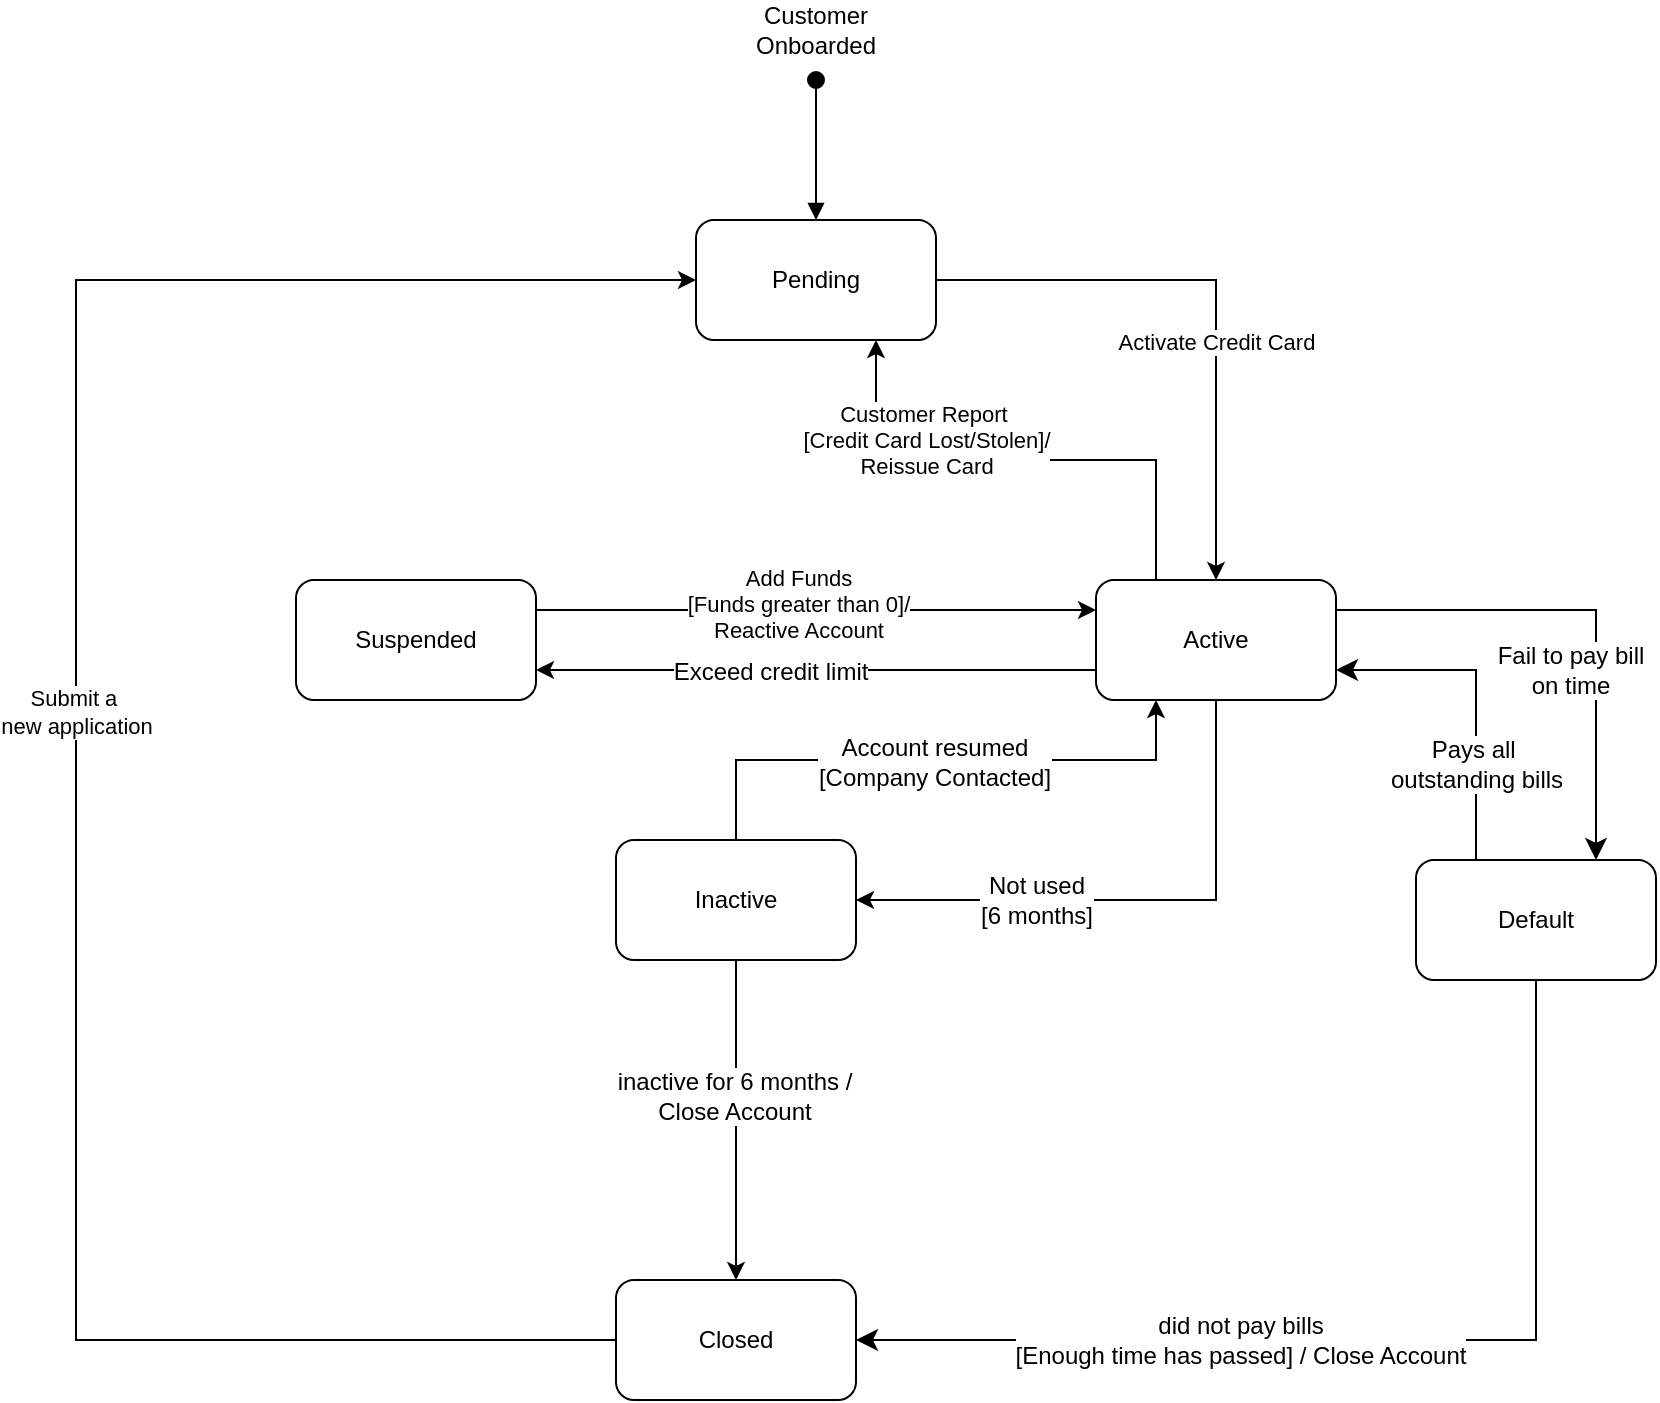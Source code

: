 <mxfile version="26.2.12" pages="3">
  <diagram name="Page-1" id="MYYgwm7f58dtCuq5sN9F">
    <mxGraphModel grid="1" page="1" gridSize="10" guides="1" tooltips="1" connect="1" arrows="1" fold="1" pageScale="1" pageWidth="850" pageHeight="1100" math="0" shadow="0">
      <root>
        <mxCell id="0" />
        <mxCell id="1" parent="0" />
        <mxCell id="dNjnYRaxEwGAJ2_RK0wT-1" style="edgeStyle=orthogonalEdgeStyle;rounded=0;orthogonalLoop=1;jettySize=auto;html=1;entryX=0.5;entryY=0;entryDx=0;entryDy=0;" parent="1" source="BRJ8mgDmQ5J0IUnP7EwS-1" target="BRJ8mgDmQ5J0IUnP7EwS-4" edge="1">
          <mxGeometry relative="1" as="geometry" />
        </mxCell>
        <mxCell id="dNjnYRaxEwGAJ2_RK0wT-3" value="Activate Credit Card" style="edgeLabel;html=1;align=center;verticalAlign=middle;resizable=0;points=[];" parent="dNjnYRaxEwGAJ2_RK0wT-1" vertex="1" connectable="0">
          <mxGeometry x="0.306" y="2" relative="1" as="geometry">
            <mxPoint x="-2" y="-19" as="offset" />
          </mxGeometry>
        </mxCell>
        <mxCell id="BRJ8mgDmQ5J0IUnP7EwS-1" value="Pending" style="rounded=1;whiteSpace=wrap;html=1;" parent="1" vertex="1">
          <mxGeometry x="370" y="170" width="120" height="60" as="geometry" />
        </mxCell>
        <mxCell id="DMJnooLKA-B-t2b-hGLY-2" style="edgeStyle=orthogonalEdgeStyle;rounded=0;orthogonalLoop=1;jettySize=auto;html=1;entryX=0;entryY=0.25;entryDx=0;entryDy=0;exitX=1;exitY=0.25;exitDx=0;exitDy=0;" parent="1" source="BRJ8mgDmQ5J0IUnP7EwS-2" target="BRJ8mgDmQ5J0IUnP7EwS-4" edge="1">
          <mxGeometry relative="1" as="geometry" />
        </mxCell>
        <mxCell id="DMJnooLKA-B-t2b-hGLY-5" value="Add Funds&lt;br&gt;[Funds greater than 0]/&lt;br&gt;Reactive Account" style="edgeLabel;html=1;align=center;verticalAlign=middle;resizable=0;points=[];" parent="DMJnooLKA-B-t2b-hGLY-2" connectable="0" vertex="1">
          <mxGeometry x="-0.069" y="3" relative="1" as="geometry">
            <mxPoint as="offset" />
          </mxGeometry>
        </mxCell>
        <mxCell id="BRJ8mgDmQ5J0IUnP7EwS-2" value="Suspended" style="rounded=1;whiteSpace=wrap;html=1;" parent="1" vertex="1">
          <mxGeometry x="170" y="350" width="120" height="60" as="geometry" />
        </mxCell>
        <mxCell id="SPwn0KmOIP1oOX2EKSPI-2" style="edgeStyle=orthogonalEdgeStyle;rounded=0;orthogonalLoop=1;jettySize=auto;html=1;fontSize=12;startSize=8;endSize=8;exitX=1;exitY=0.25;exitDx=0;exitDy=0;entryX=0.75;entryY=0;entryDx=0;entryDy=0;" parent="1" source="BRJ8mgDmQ5J0IUnP7EwS-4" target="93erz_28n9s-OVjPu_4n-2" edge="1">
          <mxGeometry relative="1" as="geometry" />
        </mxCell>
        <mxCell id="SPwn0KmOIP1oOX2EKSPI-3" value="Fail to pay bill&lt;div&gt;on time&lt;/div&gt;" style="edgeLabel;html=1;align=center;verticalAlign=middle;resizable=0;points=[];fontSize=12;" parent="SPwn0KmOIP1oOX2EKSPI-2" vertex="1" connectable="0">
          <mxGeometry x="-0.257" y="-1" relative="1" as="geometry">
            <mxPoint x="22" y="29" as="offset" />
          </mxGeometry>
        </mxCell>
        <mxCell id="l8mu7sLf6zM0whLVCfOa-1" style="edgeStyle=orthogonalEdgeStyle;rounded=0;orthogonalLoop=1;jettySize=auto;html=1;entryX=0.75;entryY=1;entryDx=0;entryDy=0;exitX=0.25;exitY=0;exitDx=0;exitDy=0;" parent="1" source="BRJ8mgDmQ5J0IUnP7EwS-4" target="BRJ8mgDmQ5J0IUnP7EwS-1" edge="1">
          <mxGeometry relative="1" as="geometry" />
        </mxCell>
        <mxCell id="l8mu7sLf6zM0whLVCfOa-2" value="Customer Report&amp;nbsp;&lt;div&gt;[Credit Card Lost/Stolen]/&lt;/div&gt;&lt;div&gt;Reissue Card&lt;/div&gt;" style="edgeLabel;html=1;align=center;verticalAlign=middle;resizable=0;points=[];" parent="l8mu7sLf6zM0whLVCfOa-1" vertex="1" connectable="0">
          <mxGeometry x="0.315" y="-1" relative="1" as="geometry">
            <mxPoint x="-4" y="-9" as="offset" />
          </mxGeometry>
        </mxCell>
        <mxCell id="DMJnooLKA-B-t2b-hGLY-1" style="edgeStyle=orthogonalEdgeStyle;rounded=0;orthogonalLoop=1;jettySize=auto;html=1;entryX=1;entryY=0.75;entryDx=0;entryDy=0;exitX=0;exitY=0.75;exitDx=0;exitDy=0;" parent="1" source="BRJ8mgDmQ5J0IUnP7EwS-4" target="BRJ8mgDmQ5J0IUnP7EwS-2" edge="1">
          <mxGeometry relative="1" as="geometry">
            <Array as="points">
              <mxPoint x="470" y="395" />
              <mxPoint x="470" y="395" />
            </Array>
          </mxGeometry>
        </mxCell>
        <mxCell id="tSMKrX1w6h2ngQcTmiG0-6" value="&lt;span style=&quot;background-color: light-dark(#ffffff, var(--ge-dark-color, #121212)); color: light-dark(rgb(0, 0, 0), rgb(255, 255, 255));&quot;&gt;Exceed credit&amp;nbsp;&lt;/span&gt;&lt;span style=&quot;color: light-dark(rgb(0, 0, 0), rgb(255, 255, 255)); background-color: light-dark(#ffffff, var(--ge-dark-color, #121212));&quot;&gt;limit&lt;/span&gt;" style="edgeLabel;html=1;align=center;verticalAlign=middle;resizable=0;points=[];fontSize=12;" parent="DMJnooLKA-B-t2b-hGLY-1" vertex="1" connectable="0">
          <mxGeometry x="0.314" relative="1" as="geometry">
            <mxPoint x="21" y="1" as="offset" />
          </mxGeometry>
        </mxCell>
        <mxCell id="BRJ8mgDmQ5J0IUnP7EwS-4" value="Active" style="rounded=1;whiteSpace=wrap;html=1;" parent="1" vertex="1">
          <mxGeometry x="570" y="350" width="120" height="60" as="geometry" />
        </mxCell>
        <mxCell id="BRJ8mgDmQ5J0IUnP7EwS-5" value="Inactive" style="rounded=1;whiteSpace=wrap;html=1;" parent="1" vertex="1">
          <mxGeometry x="330" y="480" width="120" height="60" as="geometry" />
        </mxCell>
        <mxCell id="IrX3neLHdobmSPYEdxLl-1" value="" style="endArrow=classic;html=1;rounded=0;exitX=0.5;exitY=1;exitDx=0;exitDy=0;entryX=0.5;entryY=0;entryDx=0;entryDy=0;" parent="1" source="BRJ8mgDmQ5J0IUnP7EwS-5" target="yIbzWKCwgJsNyynNhqDZ-1" edge="1">
          <mxGeometry width="50" height="50" relative="1" as="geometry">
            <mxPoint x="305" y="405" as="sourcePoint" />
            <mxPoint x="390" y="700" as="targetPoint" />
          </mxGeometry>
        </mxCell>
        <mxCell id="tSMKrX1w6h2ngQcTmiG0-5" value="inactive for 6 months /&lt;div&gt;Close Account&lt;/div&gt;" style="edgeLabel;html=1;align=center;verticalAlign=middle;resizable=0;points=[];fontSize=12;" parent="IrX3neLHdobmSPYEdxLl-1" vertex="1" connectable="0">
          <mxGeometry x="-0.153" y="-1" relative="1" as="geometry">
            <mxPoint as="offset" />
          </mxGeometry>
        </mxCell>
        <mxCell id="93erz_28n9s-OVjPu_4n-2" value="Default" style="rounded=1;whiteSpace=wrap;html=1;" parent="1" vertex="1">
          <mxGeometry x="730" y="490" width="120" height="60" as="geometry" />
        </mxCell>
        <mxCell id="egABtFyLxa8xAX-7MYNH-1" value="" style="html=1;verticalAlign=bottom;startArrow=oval;startFill=1;endArrow=block;startSize=8;curved=0;rounded=0;entryX=0.5;entryY=0;entryDx=0;entryDy=0;" parent="1" target="BRJ8mgDmQ5J0IUnP7EwS-1" edge="1">
          <mxGeometry width="60" relative="1" as="geometry">
            <mxPoint x="430" y="100" as="sourcePoint" />
            <mxPoint x="460" y="250" as="targetPoint" />
            <mxPoint as="offset" />
          </mxGeometry>
        </mxCell>
        <mxCell id="egABtFyLxa8xAX-7MYNH-2" value="Customer Onboarded" style="text;html=1;align=center;verticalAlign=middle;whiteSpace=wrap;rounded=0;" parent="1" vertex="1">
          <mxGeometry x="400" y="60" width="60" height="30" as="geometry" />
        </mxCell>
        <mxCell id="93erz_28n9s-OVjPu_4n-3" style="edgeStyle=orthogonalEdgeStyle;rounded=0;orthogonalLoop=1;jettySize=auto;html=1;entryX=1;entryY=0.75;entryDx=0;entryDy=0;fontSize=12;startSize=8;endSize=8;exitX=0.25;exitY=0;exitDx=0;exitDy=0;" parent="1" source="93erz_28n9s-OVjPu_4n-2" target="BRJ8mgDmQ5J0IUnP7EwS-4" edge="1">
          <mxGeometry relative="1" as="geometry" />
        </mxCell>
        <mxCell id="DMJnooLKA-B-t2b-hGLY-3" value="&lt;span style=&quot;font-size: 12px;&quot;&gt;Pays all&amp;nbsp;&lt;/span&gt;&lt;div&gt;&lt;span style=&quot;font-size: 12px;&quot;&gt;outstanding bills&lt;/span&gt;&lt;/div&gt;" style="edgeLabel;html=1;align=center;verticalAlign=middle;resizable=0;points=[];" parent="93erz_28n9s-OVjPu_4n-3" connectable="0" vertex="1">
          <mxGeometry x="-0.297" relative="1" as="geometry">
            <mxPoint y="10" as="offset" />
          </mxGeometry>
        </mxCell>
        <mxCell id="l-YMz-IOa_D1taHD0E0X-2" value="" style="endArrow=classic;html=1;rounded=0;exitX=0.5;exitY=1;exitDx=0;exitDy=0;entryX=1;entryY=0.5;entryDx=0;entryDy=0;" parent="1" source="BRJ8mgDmQ5J0IUnP7EwS-4" target="BRJ8mgDmQ5J0IUnP7EwS-5" edge="1">
          <mxGeometry width="50" height="50" relative="1" as="geometry">
            <mxPoint x="510" y="650" as="sourcePoint" />
            <mxPoint x="560" y="600" as="targetPoint" />
            <Array as="points">
              <mxPoint x="630" y="460" />
              <mxPoint x="630" y="510" />
            </Array>
          </mxGeometry>
        </mxCell>
        <mxCell id="tSMKrX1w6h2ngQcTmiG0-8" value="Not used&lt;div&gt;[6 months]&lt;/div&gt;" style="edgeLabel;html=1;align=center;verticalAlign=middle;resizable=0;points=[];fontSize=12;" parent="l-YMz-IOa_D1taHD0E0X-2" vertex="1" connectable="0">
          <mxGeometry x="0.362" relative="1" as="geometry">
            <mxPoint as="offset" />
          </mxGeometry>
        </mxCell>
        <mxCell id="l-YMz-IOa_D1taHD0E0X-3" value="" style="endArrow=classic;html=1;rounded=0;exitX=0.5;exitY=0;exitDx=0;exitDy=0;entryX=0.25;entryY=1;entryDx=0;entryDy=0;" parent="1" source="BRJ8mgDmQ5J0IUnP7EwS-5" target="BRJ8mgDmQ5J0IUnP7EwS-4" edge="1">
          <mxGeometry width="50" height="50" relative="1" as="geometry">
            <mxPoint x="410" y="610" as="sourcePoint" />
            <mxPoint x="460" y="560" as="targetPoint" />
            <Array as="points">
              <mxPoint x="390" y="440" />
              <mxPoint x="500" y="440" />
              <mxPoint x="600" y="440" />
            </Array>
          </mxGeometry>
        </mxCell>
        <mxCell id="tSMKrX1w6h2ngQcTmiG0-7" value="Account resumed&lt;br&gt;&lt;div&gt;[Company Contacted]&lt;/div&gt;" style="edgeLabel;html=1;align=center;verticalAlign=middle;resizable=0;points=[];fontSize=12;" parent="l-YMz-IOa_D1taHD0E0X-3" vertex="1" connectable="0">
          <mxGeometry x="-0.011" y="-1" relative="1" as="geometry">
            <mxPoint as="offset" />
          </mxGeometry>
        </mxCell>
        <mxCell id="yIbzWKCwgJsNyynNhqDZ-2" style="edgeStyle=orthogonalEdgeStyle;rounded=0;orthogonalLoop=1;jettySize=auto;html=1;entryX=0;entryY=0.5;entryDx=0;entryDy=0;" edge="1" parent="1" source="yIbzWKCwgJsNyynNhqDZ-1" target="BRJ8mgDmQ5J0IUnP7EwS-1">
          <mxGeometry relative="1" as="geometry">
            <Array as="points">
              <mxPoint x="60" y="730" />
              <mxPoint x="60" y="200" />
            </Array>
          </mxGeometry>
        </mxCell>
        <mxCell id="yIbzWKCwgJsNyynNhqDZ-4" value="Submit a&amp;nbsp;&lt;div&gt;new application&lt;/div&gt;" style="edgeLabel;html=1;align=center;verticalAlign=middle;resizable=0;points=[];" connectable="0" vertex="1" parent="yIbzWKCwgJsNyynNhqDZ-2">
          <mxGeometry x="0.052" relative="1" as="geometry">
            <mxPoint as="offset" />
          </mxGeometry>
        </mxCell>
        <mxCell id="yIbzWKCwgJsNyynNhqDZ-1" value="Closed" style="rounded=1;whiteSpace=wrap;html=1;" vertex="1" parent="1">
          <mxGeometry x="330" y="700" width="120" height="60" as="geometry" />
        </mxCell>
        <mxCell id="tSMKrX1w6h2ngQcTmiG0-1" style="edgeStyle=orthogonalEdgeStyle;rounded=0;orthogonalLoop=1;jettySize=auto;html=1;fontSize=12;startSize=8;endSize=8;entryX=1;entryY=0.5;entryDx=0;entryDy=0;" parent="1" source="93erz_28n9s-OVjPu_4n-2" target="yIbzWKCwgJsNyynNhqDZ-1" edge="1">
          <mxGeometry relative="1" as="geometry">
            <Array as="points">
              <mxPoint x="790" y="730" />
            </Array>
            <mxPoint x="405" y="715" as="targetPoint" />
          </mxGeometry>
        </mxCell>
        <mxCell id="tSMKrX1w6h2ngQcTmiG0-2" value="did not pay bills&lt;div&gt;[Enough time has passed] / Close Account&lt;/div&gt;" style="edgeLabel;html=1;align=center;verticalAlign=middle;resizable=0;points=[];fontSize=12;" parent="tSMKrX1w6h2ngQcTmiG0-1" vertex="1" connectable="0">
          <mxGeometry x="0.263" relative="1" as="geometry">
            <mxPoint as="offset" />
          </mxGeometry>
        </mxCell>
      </root>
    </mxGraphModel>
  </diagram>
  <diagram id="a-SBPIPKKlXZWAVtNyoW" name="Page-2">
    <mxGraphModel grid="1" page="1" gridSize="10" guides="1" tooltips="1" connect="1" arrows="1" fold="1" pageScale="1" pageWidth="827" pageHeight="1169" math="0" shadow="0">
      <root>
        <mxCell id="0" />
        <mxCell id="1" parent="0" />
        <mxCell id="cw8C0zDQLD4yALKRwnCY-17" style="rounded=0;orthogonalLoop=1;jettySize=auto;html=1;fontSize=12;startSize=8;endSize=8;edgeStyle=orthogonalEdgeStyle;" edge="1" parent="1" source="cw8C0zDQLD4yALKRwnCY-7" target="cw8C0zDQLD4yALKRwnCY-13">
          <mxGeometry relative="1" as="geometry">
            <Array as="points">
              <mxPoint x="380" y="850" />
              <mxPoint x="380" y="850" />
            </Array>
          </mxGeometry>
        </mxCell>
        <mxCell id="cw8C0zDQLD4yALKRwnCY-18" value="Pay overdue bill /&lt;div&gt;restrictions removed&lt;/div&gt;" style="edgeLabel;html=1;align=center;verticalAlign=middle;resizable=0;points=[];fontSize=12;" connectable="0" vertex="1" parent="cw8C0zDQLD4yALKRwnCY-17">
          <mxGeometry x="-0.177" relative="1" as="geometry">
            <mxPoint as="offset" />
          </mxGeometry>
        </mxCell>
        <mxCell id="cw8C0zDQLD4yALKRwnCY-7" value="" style="rounded=1;whiteSpace=wrap;html=1;fillColor=none;" parent="1" vertex="1">
          <mxGeometry x="30" y="70" width="520" height="760" as="geometry" />
        </mxCell>
        <mxCell id="9AZdhYH_-3rhJlgLlI4j-1" value="Offer Plan" style="rounded=0;orthogonalLoop=1;jettySize=auto;html=1;fontSize=12;startSize=8;endSize=8;exitX=0.5;exitY=1;exitDx=0;exitDy=0;" parent="1" source="-j2wyPk0_nD72iTaFsqn-1" target="9AZdhYH_-3rhJlgLlI4j-2" edge="1">
          <mxGeometry relative="1" as="geometry">
            <mxPoint x="450" y="300" as="targetPoint" />
            <mxPoint x="265" y="350" as="sourcePoint" />
          </mxGeometry>
        </mxCell>
        <mxCell id="-j2wyPk0_nD72iTaFsqn-1" value="Payment Plan" style="rounded=1;whiteSpace=wrap;html=1;" parent="1" vertex="1">
          <mxGeometry x="310" y="285" width="120" height="60" as="geometry" />
        </mxCell>
        <mxCell id="-j2wyPk0_nD72iTaFsqn-2" value="Healthy Debt" style="rounded=1;whiteSpace=wrap;html=1;" parent="1" vertex="1">
          <mxGeometry x="380" y="660" width="120" height="60" as="geometry" />
        </mxCell>
        <mxCell id="cw8C0zDQLD4yALKRwnCY-14" style="edgeStyle=orthogonalEdgeStyle;rounded=0;orthogonalLoop=1;jettySize=auto;html=1;fontSize=12;startSize=8;endSize=8;" edge="1" parent="1" source="-j2wyPk0_nD72iTaFsqn-3" target="cw8C0zDQLD4yALKRwnCY-12">
          <mxGeometry relative="1" as="geometry">
            <Array as="points">
              <mxPoint x="190" y="690" />
            </Array>
          </mxGeometry>
        </mxCell>
        <mxCell id="cw8C0zDQLD4yALKRwnCY-15" value="Referred to collection&lt;br&gt;[debt written-off or collected] /&lt;br&gt;Close account" style="edgeLabel;html=1;align=center;verticalAlign=middle;resizable=0;points=[];fontSize=12;" connectable="0" vertex="1" parent="cw8C0zDQLD4yALKRwnCY-14">
          <mxGeometry x="-0.154" y="1" relative="1" as="geometry">
            <mxPoint x="-1" y="29" as="offset" />
          </mxGeometry>
        </mxCell>
        <mxCell id="-j2wyPk0_nD72iTaFsqn-3" value="Unhealthy Debt" style="rounded=1;whiteSpace=wrap;html=1;" parent="1" vertex="1">
          <mxGeometry x="216" y="660" width="120" height="60" as="geometry" />
        </mxCell>
        <mxCell id="9AZdhYH_-3rhJlgLlI4j-3" style="edgeStyle=orthogonalEdgeStyle;rounded=0;orthogonalLoop=1;jettySize=auto;html=1;fontSize=12;startSize=8;endSize=8;exitX=1;exitY=0.5;exitDx=0;exitDy=0;" parent="1" source="9AZdhYH_-3rhJlgLlI4j-2" target="-j2wyPk0_nD72iTaFsqn-2" edge="1">
          <mxGeometry relative="1" as="geometry">
            <Array as="points">
              <mxPoint x="440" y="465" />
            </Array>
          </mxGeometry>
        </mxCell>
        <mxCell id="9AZdhYH_-3rhJlgLlI4j-5" value="[Accept Plan]" style="edgeLabel;html=1;align=center;verticalAlign=middle;resizable=0;points=[];fontSize=12;" parent="9AZdhYH_-3rhJlgLlI4j-3" connectable="0" vertex="1">
          <mxGeometry x="-0.284" y="2" relative="1" as="geometry">
            <mxPoint x="13" y="72" as="offset" />
          </mxGeometry>
        </mxCell>
        <mxCell id="cw8C0zDQLD4yALKRwnCY-4" style="edgeStyle=orthogonalEdgeStyle;rounded=0;orthogonalLoop=1;jettySize=auto;html=1;fontSize=12;startSize=8;endSize=8;exitX=0;exitY=0.5;exitDx=0;exitDy=0;" parent="1" source="9AZdhYH_-3rhJlgLlI4j-2" target="-j2wyPk0_nD72iTaFsqn-3" edge="1">
          <mxGeometry relative="1" as="geometry">
            <Array as="points">
              <mxPoint x="266" y="465" />
            </Array>
            <mxPoint x="316" y="480" as="sourcePoint" />
          </mxGeometry>
        </mxCell>
        <mxCell id="cw8C0zDQLD4yALKRwnCY-5" value="[Fail to response or&lt;div&gt;refuses plan]&lt;/div&gt;" style="edgeLabel;html=1;align=center;verticalAlign=middle;resizable=0;points=[];fontSize=12;" parent="cw8C0zDQLD4yALKRwnCY-4" vertex="1" connectable="0">
          <mxGeometry x="0.419" y="-1" relative="1" as="geometry">
            <mxPoint x="1" as="offset" />
          </mxGeometry>
        </mxCell>
        <mxCell id="9AZdhYH_-3rhJlgLlI4j-2" value="" style="rhombus;whiteSpace=wrap;html=1;" parent="1" vertex="1">
          <mxGeometry x="355" y="450" width="30" height="30" as="geometry" />
        </mxCell>
        <mxCell id="laiLhAVBCdBNZRf5zh7p-1" value="[Payment not&amp;nbsp;&lt;div&gt;made] / Charge&lt;/div&gt;&lt;div&gt;$20&lt;/div&gt;" style="edgeStyle=orthogonalEdgeStyle;rounded=0;orthogonalLoop=1;jettySize=auto;html=1;entryX=0;entryY=0.5;entryDx=0;entryDy=0;" edge="1" parent="1" source="9AZdhYH_-3rhJlgLlI4j-4" target="-j2wyPk0_nD72iTaFsqn-1">
          <mxGeometry relative="1" as="geometry" />
        </mxCell>
        <mxCell id="9AZdhYH_-3rhJlgLlI4j-4" value="Grace Period" style="rounded=1;whiteSpace=wrap;html=1;" parent="1" vertex="1">
          <mxGeometry x="60" y="285" width="120" height="60" as="geometry" />
        </mxCell>
        <mxCell id="uxGcdgPoRedeiJ61UacF-2" value="&lt;div&gt;&lt;br&gt;&lt;/div&gt;&lt;div&gt;&lt;br&gt;&lt;/div&gt;" style="html=1;verticalAlign=bottom;startArrow=oval;startFill=1;endArrow=block;startSize=8;curved=0;rounded=0;" parent="1" edge="1">
          <mxGeometry width="60" relative="1" as="geometry">
            <mxPoint x="195" y="150" as="sourcePoint" />
            <mxPoint x="195" y="210" as="targetPoint" />
          </mxGeometry>
        </mxCell>
        <mxCell id="uxGcdgPoRedeiJ61UacF-3" value="&lt;span style=&quot;font-size: 11px; text-wrap-mode: nowrap; background-color: rgb(255, 255, 255);&quot;&gt;Failed to pay&amp;nbsp;&lt;/span&gt;&lt;div style=&quot;font-size: 11px; text-wrap-mode: nowrap;&quot;&gt;bill on time&lt;/div&gt;" style="text;html=1;align=center;verticalAlign=middle;whiteSpace=wrap;rounded=0;" parent="1" vertex="1">
          <mxGeometry x="165" y="110" width="60" height="30" as="geometry" />
        </mxCell>
        <mxCell id="uxGcdgPoRedeiJ61UacF-4" value="" style="rhombus;whiteSpace=wrap;html=1;" parent="1" vertex="1">
          <mxGeometry x="180" y="210" width="30" height="30" as="geometry" />
        </mxCell>
        <mxCell id="uxGcdgPoRedeiJ61UacF-6" style="edgeStyle=orthogonalEdgeStyle;rounded=0;orthogonalLoop=1;jettySize=auto;html=1;fontSize=12;startSize=8;endSize=8;exitX=1;exitY=0.5;exitDx=0;exitDy=0;entryX=0.5;entryY=0;entryDx=0;entryDy=0;" parent="1" source="uxGcdgPoRedeiJ61UacF-4" target="-j2wyPk0_nD72iTaFsqn-1" edge="1">
          <mxGeometry relative="1" as="geometry">
            <Array as="points">
              <mxPoint x="370" y="225" />
            </Array>
            <mxPoint x="296" y="225" as="sourcePoint" />
            <mxPoint x="666" y="260" as="targetPoint" />
          </mxGeometry>
        </mxCell>
        <mxCell id="kP9W1thK7tH7r5z_uNlH-1" value="[History of Missed&lt;div&gt;Payments] / Charge $20&lt;/div&gt;" style="edgeLabel;html=1;align=center;verticalAlign=middle;resizable=0;points=[];" parent="uxGcdgPoRedeiJ61UacF-6" connectable="0" vertex="1">
          <mxGeometry x="0.345" relative="1" as="geometry">
            <mxPoint x="12" y="25" as="offset" />
          </mxGeometry>
        </mxCell>
        <mxCell id="uxGcdgPoRedeiJ61UacF-7" style="edgeStyle=orthogonalEdgeStyle;rounded=0;orthogonalLoop=1;jettySize=auto;html=1;fontSize=12;startSize=8;endSize=8;exitX=0;exitY=0.5;exitDx=0;exitDy=0;entryX=0.5;entryY=0;entryDx=0;entryDy=0;" parent="1" source="uxGcdgPoRedeiJ61UacF-4" target="9AZdhYH_-3rhJlgLlI4j-4" edge="1">
          <mxGeometry relative="1" as="geometry">
            <Array as="points">
              <mxPoint x="120" y="225" />
            </Array>
            <mxPoint x="465" y="305" as="sourcePoint" />
            <mxPoint x="590" y="270" as="targetPoint" />
          </mxGeometry>
        </mxCell>
        <mxCell id="uxGcdgPoRedeiJ61UacF-10" value="[No History of&amp;nbsp;&lt;div&gt;Missed Payments]&lt;/div&gt;" style="edgeLabel;html=1;align=center;verticalAlign=middle;resizable=0;points=[];" parent="uxGcdgPoRedeiJ61UacF-7" connectable="0" vertex="1">
          <mxGeometry x="0.4" relative="1" as="geometry">
            <mxPoint as="offset" />
          </mxGeometry>
        </mxCell>
        <mxCell id="cw8C0zDQLD4yALKRwnCY-8" value="&lt;b&gt;Default&lt;/b&gt;" style="text;html=1;align=center;verticalAlign=middle;whiteSpace=wrap;rounded=0;" parent="1" vertex="1">
          <mxGeometry x="210" y="70" width="60" height="30" as="geometry" />
        </mxCell>
        <mxCell id="cw8C0zDQLD4yALKRwnCY-9" style="edgeStyle=none;curved=1;rounded=0;orthogonalLoop=1;jettySize=auto;html=1;exitX=0.5;exitY=0;exitDx=0;exitDy=0;entryX=0.75;entryY=0;entryDx=0;entryDy=0;fontSize=12;startSize=8;endSize=8;" parent="1" source="cw8C0zDQLD4yALKRwnCY-8" target="cw8C0zDQLD4yALKRwnCY-8" edge="1">
          <mxGeometry relative="1" as="geometry" />
        </mxCell>
        <mxCell id="cw8C0zDQLD4yALKRwnCY-12" value="Closed" style="rounded=1;whiteSpace=wrap;html=1;" vertex="1" parent="1">
          <mxGeometry x="130" y="870" width="120" height="60" as="geometry" />
        </mxCell>
        <mxCell id="cw8C0zDQLD4yALKRwnCY-13" value="Active" style="rounded=1;whiteSpace=wrap;html=1;" vertex="1" parent="1">
          <mxGeometry x="320" y="980" width="120" height="60" as="geometry" />
        </mxCell>
      </root>
    </mxGraphModel>
  </diagram>
  <diagram id="Qlsa1je5-Sb_ScR-jaBC" name="Page-3">
    <mxGraphModel dx="552" dy="921" grid="1" gridSize="10" guides="1" tooltips="1" connect="1" arrows="1" fold="1" page="1" pageScale="1" pageWidth="850" pageHeight="1100" math="0" shadow="0">
      <root>
        <mxCell id="0" />
        <mxCell id="1" parent="0" />
        <mxCell id="NxbCf5dIFJpq6uLxvuCI-1" value="Account" style="swimlane;fontStyle=1;align=center;verticalAlign=top;childLayout=stackLayout;horizontal=1;startSize=26;horizontalStack=0;resizeParent=1;resizeParentMax=0;resizeLast=0;collapsible=1;marginBottom=0;whiteSpace=wrap;html=1;" parent="1" vertex="1">
          <mxGeometry x="350" y="220" width="200" height="250" as="geometry" />
        </mxCell>
        <mxCell id="NxbCf5dIFJpq6uLxvuCI-2" value="&lt;div&gt;- owner: User&lt;/div&gt;&lt;div&gt;&lt;br&gt;&lt;/div&gt;- state: State&lt;div&gt;&lt;br&gt;&lt;/div&gt;&lt;div&gt;- lastUsed: DateTime&lt;/div&gt;&lt;div&gt;&lt;br&gt;&lt;/div&gt;&lt;div&gt;- creditLimit: double&lt;/div&gt;" style="text;strokeColor=none;fillColor=none;align=left;verticalAlign=top;spacingLeft=4;spacingRight=4;overflow=hidden;rotatable=0;points=[[0,0.5],[1,0.5]];portConstraint=eastwest;whiteSpace=wrap;html=1;" parent="NxbCf5dIFJpq6uLxvuCI-1" vertex="1">
          <mxGeometry y="26" width="200" height="124" as="geometry" />
        </mxCell>
        <mxCell id="NxbCf5dIFJpq6uLxvuCI-3" value="" style="line;strokeWidth=1;fillColor=none;align=left;verticalAlign=middle;spacingTop=-1;spacingLeft=3;spacingRight=3;rotatable=0;labelPosition=right;points=[];portConstraint=eastwest;strokeColor=inherit;" parent="NxbCf5dIFJpq6uLxvuCI-1" vertex="1">
          <mxGeometry y="150" width="200" height="8" as="geometry" />
        </mxCell>
        <mxCell id="NxbCf5dIFJpq6uLxvuCI-4" value="+ payBill(amount: Double): Void&lt;div&gt;&lt;br&gt;&lt;/div&gt;&lt;div&gt;+ addFunds(amount: Double): Void&lt;/div&gt;&lt;div&gt;&lt;br&gt;&lt;/div&gt;&lt;div&gt;+ updateState(): Void&lt;/div&gt;" style="text;strokeColor=none;fillColor=none;align=left;verticalAlign=top;spacingLeft=4;spacingRight=4;overflow=hidden;rotatable=0;points=[[0,0.5],[1,0.5]];portConstraint=eastwest;whiteSpace=wrap;html=1;" parent="NxbCf5dIFJpq6uLxvuCI-1" vertex="1">
          <mxGeometry y="158" width="200" height="92" as="geometry" />
        </mxCell>
        <mxCell id="NxbCf5dIFJpq6uLxvuCI-9" value="&lt;p style=&quot;margin:0px;margin-top:4px;text-align:center;&quot;&gt;&lt;i&gt;&amp;lt;&amp;lt;enumeration&amp;gt;&amp;gt;&lt;/i&gt;&lt;br&gt;&lt;b&gt;State&lt;/b&gt;&lt;/p&gt;&lt;hr size=&quot;1&quot; style=&quot;border-style:solid;&quot;&gt;&lt;p style=&quot;margin:0px;margin-left:4px;&quot;&gt;Pending&lt;/p&gt;&lt;p style=&quot;margin:0px;margin-left:4px;&quot;&gt;Active&lt;/p&gt;&lt;p style=&quot;margin:0px;margin-left:4px;&quot;&gt;Inactive&lt;/p&gt;&lt;p style=&quot;margin:0px;margin-left:4px;&quot;&gt;Default&lt;/p&gt;&lt;p style=&quot;margin:0px;margin-left:4px;&quot;&gt;Suspended&lt;/p&gt;&lt;p style=&quot;margin:0px;margin-left:4px;&quot;&gt;Closed&lt;/p&gt;&lt;p style=&quot;margin:0px;margin-left:4px;&quot;&gt;&lt;br&gt;&lt;/p&gt;" style="verticalAlign=top;align=left;overflow=fill;html=1;whiteSpace=wrap;" parent="1" vertex="1">
          <mxGeometry x="70" y="265" width="190" height="140" as="geometry" />
        </mxCell>
        <mxCell id="4ux_bI-k1m-8GPN7tC-g-1" value="" style="endArrow=classic;html=1;rounded=0;entryX=1;entryY=0.5;entryDx=0;entryDy=0;edgeStyle=orthogonalEdgeStyle;" edge="1" parent="1" source="NxbCf5dIFJpq6uLxvuCI-1" target="NxbCf5dIFJpq6uLxvuCI-9">
          <mxGeometry width="50" height="50" relative="1" as="geometry">
            <mxPoint x="350" y="400" as="sourcePoint" />
            <mxPoint x="400" y="350" as="targetPoint" />
            <Array as="points">
              <mxPoint x="330" y="335" />
              <mxPoint x="330" y="335" />
            </Array>
          </mxGeometry>
        </mxCell>
        <mxCell id="4ux_bI-k1m-8GPN7tC-g-2" value="1" style="edgeLabel;html=1;align=center;verticalAlign=middle;resizable=0;points=[];" connectable="0" vertex="1" parent="4ux_bI-k1m-8GPN7tC-g-1">
          <mxGeometry x="0.835" y="-1" relative="1" as="geometry">
            <mxPoint x="13" as="offset" />
          </mxGeometry>
        </mxCell>
        <mxCell id="4ux_bI-k1m-8GPN7tC-g-3" value="1" style="edgeLabel;html=1;align=center;verticalAlign=middle;resizable=0;points=[];" connectable="0" vertex="1" parent="4ux_bI-k1m-8GPN7tC-g-1">
          <mxGeometry x="-0.751" y="-1" relative="1" as="geometry">
            <mxPoint as="offset" />
          </mxGeometry>
        </mxCell>
        <mxCell id="N6ac77e2ag7Lv8umjz7R-2" style="edgeStyle=none;curved=1;rounded=0;orthogonalLoop=1;jettySize=auto;html=1;fontSize=12;startSize=8;endSize=8;endArrow=none;endFill=0;startFill=1;startArrow=blockThin;" edge="1" parent="1" source="WThb2ouUwx2lXRohl8Ss-1" target="NxbCf5dIFJpq6uLxvuCI-1">
          <mxGeometry relative="1" as="geometry" />
        </mxCell>
        <mxCell id="N6ac77e2ag7Lv8umjz7R-3" value="1" style="edgeLabel;html=1;align=center;verticalAlign=middle;resizable=0;points=[];fontSize=12;" vertex="1" connectable="0" parent="N6ac77e2ag7Lv8umjz7R-2">
          <mxGeometry x="0.654" y="-2" relative="1" as="geometry">
            <mxPoint as="offset" />
          </mxGeometry>
        </mxCell>
        <mxCell id="N6ac77e2ag7Lv8umjz7R-4" value="1" style="edgeLabel;html=1;align=center;verticalAlign=middle;resizable=0;points=[];fontSize=12;" vertex="1" connectable="0" parent="N6ac77e2ag7Lv8umjz7R-2">
          <mxGeometry x="-0.552" y="-1" relative="1" as="geometry">
            <mxPoint as="offset" />
          </mxGeometry>
        </mxCell>
        <mxCell id="WThb2ouUwx2lXRohl8Ss-1" value="&lt;p style=&quot;margin:0px;margin-top:4px;text-align:center;&quot;&gt;&lt;i&gt;&amp;lt;&amp;lt;enumeration&amp;gt;&amp;gt;&lt;/i&gt;&lt;br&gt;&lt;b&gt;ReportStatus&lt;/b&gt;&lt;/p&gt;&lt;hr size=&quot;1&quot; style=&quot;border-style:solid;&quot;&gt;&lt;p style=&quot;margin:0px;margin-left:4px;&quot;&gt;Pending&lt;/p&gt;&lt;p style=&quot;margin:0px;margin-left:4px;&quot;&gt;Passed&lt;/p&gt;&lt;p style=&quot;margin:0px;margin-left:4px;&quot;&gt;Rejected&lt;/p&gt;&lt;p style=&quot;margin:0px;margin-left:4px;&quot;&gt;Failed&lt;/p&gt;" style="verticalAlign=top;align=left;overflow=fill;html=1;whiteSpace=wrap;" vertex="1" parent="1">
          <mxGeometry x="640" y="290" width="190" height="110" as="geometry" />
        </mxCell>
        <mxCell id="tkHDcamlOTxq0sqx-fRv-6" style="edgeStyle=none;curved=1;rounded=0;orthogonalLoop=1;jettySize=auto;html=1;fontSize=12;startSize=8;endSize=8;" edge="1" parent="1" source="tkHDcamlOTxq0sqx-fRv-1" target="NxbCf5dIFJpq6uLxvuCI-4">
          <mxGeometry relative="1" as="geometry" />
        </mxCell>
        <mxCell id="tkHDcamlOTxq0sqx-fRv-7" value="Holds" style="edgeLabel;html=1;align=center;verticalAlign=middle;resizable=0;points=[];fontSize=12;" vertex="1" connectable="0" parent="tkHDcamlOTxq0sqx-fRv-6">
          <mxGeometry x="-0.072" y="-1" relative="1" as="geometry">
            <mxPoint as="offset" />
          </mxGeometry>
        </mxCell>
        <mxCell id="tkHDcamlOTxq0sqx-fRv-8" value="1" style="edgeLabel;html=1;align=center;verticalAlign=middle;resizable=0;points=[];fontSize=12;" vertex="1" connectable="0" parent="tkHDcamlOTxq0sqx-fRv-6">
          <mxGeometry x="-0.735" relative="1" as="geometry">
            <mxPoint as="offset" />
          </mxGeometry>
        </mxCell>
        <mxCell id="tkHDcamlOTxq0sqx-fRv-9" value="0..*" style="edgeLabel;html=1;align=center;verticalAlign=middle;resizable=0;points=[];fontSize=12;" vertex="1" connectable="0" parent="tkHDcamlOTxq0sqx-fRv-6">
          <mxGeometry x="0.546" y="-1" relative="1" as="geometry">
            <mxPoint as="offset" />
          </mxGeometry>
        </mxCell>
        <mxCell id="tkHDcamlOTxq0sqx-fRv-1" value="&lt;div&gt;&amp;lt;&amp;lt;Abstract&amp;gt;&amp;gt;&lt;/div&gt;User" style="swimlane;fontStyle=1;align=center;verticalAlign=top;childLayout=stackLayout;horizontal=1;startSize=40;horizontalStack=0;resizeParent=1;resizeParentMax=0;resizeLast=0;collapsible=1;marginBottom=0;whiteSpace=wrap;html=1;" vertex="1" parent="1">
          <mxGeometry x="325" y="570" width="250" height="282" as="geometry" />
        </mxCell>
        <mxCell id="tkHDcamlOTxq0sqx-fRv-2" value="# id: int&lt;div&gt;&lt;br&gt;&lt;/div&gt;&lt;div&gt;- name: String&lt;/div&gt;&lt;div&gt;&lt;br&gt;&lt;/div&gt;&lt;div&gt;- email: String&lt;/div&gt;&lt;div&gt;&lt;br&gt;&lt;/div&gt;&lt;div&gt;- dateOfBirth: DateTime&lt;/div&gt;&lt;div&gt;&lt;br&gt;&lt;/div&gt;&lt;div&gt;- creditScore: int&lt;/div&gt;" style="text;strokeColor=none;fillColor=none;align=left;verticalAlign=top;spacingLeft=4;spacingRight=4;overflow=hidden;rotatable=0;points=[[0,0.5],[1,0.5]];portConstraint=eastwest;whiteSpace=wrap;html=1;" vertex="1" parent="tkHDcamlOTxq0sqx-fRv-1">
          <mxGeometry y="40" width="250" height="144" as="geometry" />
        </mxCell>
        <mxCell id="tkHDcamlOTxq0sqx-fRv-3" value="" style="line;strokeWidth=1;fillColor=none;align=left;verticalAlign=middle;spacingTop=-1;spacingLeft=3;spacingRight=3;rotatable=0;labelPosition=right;points=[];portConstraint=eastwest;strokeColor=inherit;" vertex="1" parent="tkHDcamlOTxq0sqx-fRv-1">
          <mxGeometry y="184" width="250" height="8" as="geometry" />
        </mxCell>
        <mxCell id="tkHDcamlOTxq0sqx-fRv-4" value="&lt;div&gt;+ makeReport(message: String):&amp;nbsp;&lt;span style=&quot;background-color: transparent; color: light-dark(rgb(0, 0, 0), rgb(255, 255, 255)); text-align: center;&quot;&gt;ReportStatus&lt;/span&gt;&lt;/div&gt;&lt;div&gt;&lt;span style=&quot;background-color: transparent; color: light-dark(rgb(0, 0, 0), rgb(255, 255, 255)); text-align: center;&quot;&gt;&lt;br&gt;&lt;/span&gt;&lt;/div&gt;&lt;div&gt;&lt;span style=&quot;background-color: transparent; color: light-dark(rgb(0, 0, 0), rgb(255, 255, 255)); text-align: center;&quot;&gt;+ submitApplication(): Void&lt;/span&gt;&lt;/div&gt;&lt;div&gt;&lt;span style=&quot;background-color: transparent; color: light-dark(rgb(0, 0, 0), rgb(255, 255, 255)); text-align: center;&quot;&gt;&lt;br&gt;&lt;/span&gt;&lt;/div&gt;&lt;div&gt;&lt;span style=&quot;background-color: transparent; color: light-dark(rgb(0, 0, 0), rgb(255, 255, 255)); text-align: center;&quot;&gt;+ requestNewCard(): void&lt;/span&gt;&lt;/div&gt;" style="text;strokeColor=none;fillColor=none;align=left;verticalAlign=top;spacingLeft=4;spacingRight=4;overflow=hidden;rotatable=0;points=[[0,0.5],[1,0.5]];portConstraint=eastwest;whiteSpace=wrap;html=1;" vertex="1" parent="tkHDcamlOTxq0sqx-fRv-1">
          <mxGeometry y="192" width="250" height="90" as="geometry" />
        </mxCell>
      </root>
    </mxGraphModel>
  </diagram>
</mxfile>

